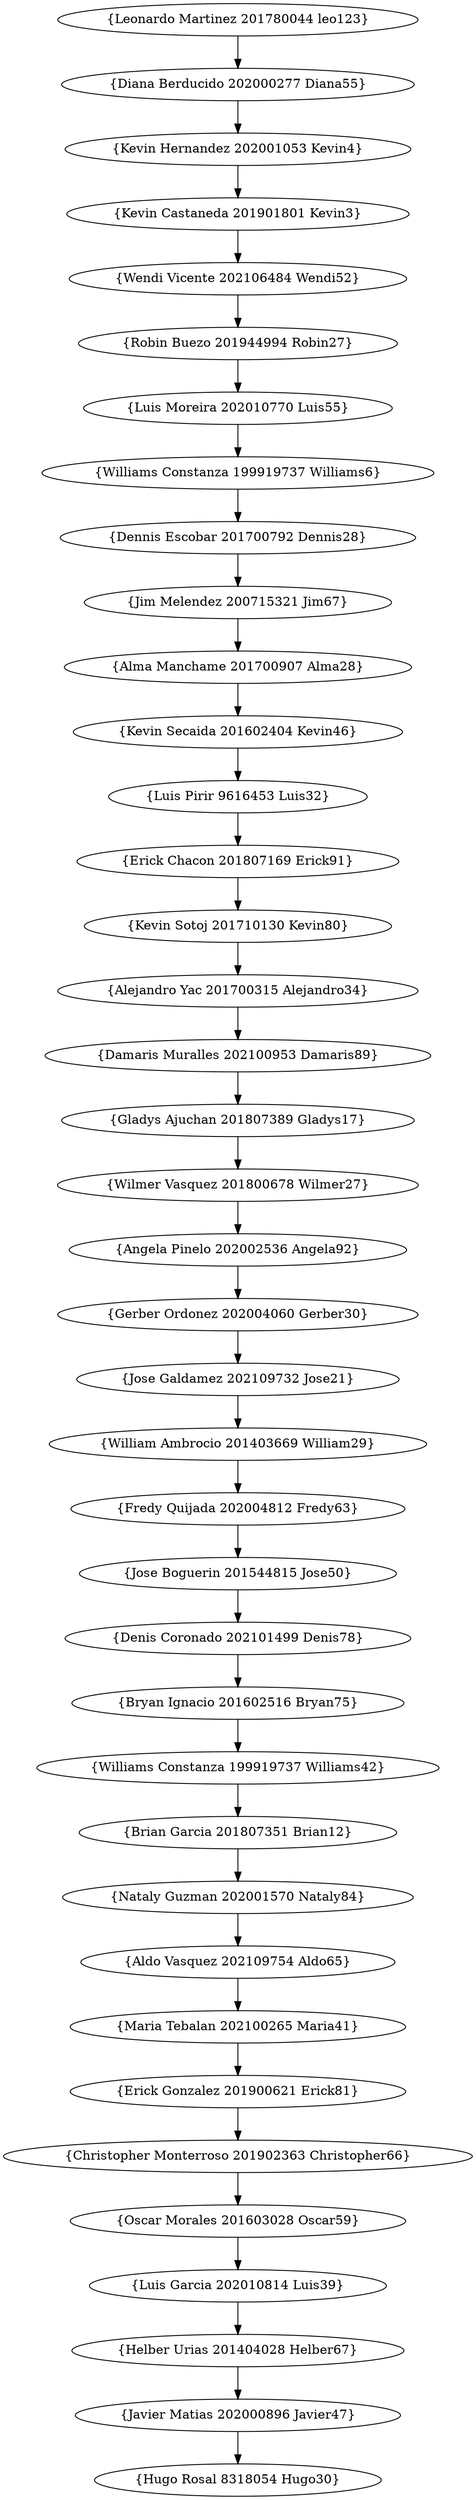 digraph {
    rankdir="TB";
    node0[label="{Leonardo Martinez 201780044 leo123}"];
    node1[label="{Diana Berducido 202000277 Diana55}"];
    node0 -> node1;
    node2[label="{Kevin Hernandez 202001053 Kevin4}"];
    node1 -> node2;
    node3[label="{Kevin Castaneda 201901801 Kevin3}"];
    node2 -> node3;
    node4[label="{Wendi Vicente 202106484 Wendi52}"];
    node3 -> node4;
    node5[label="{Robin Buezo 201944994 Robin27}"];
    node4 -> node5;
    node6[label="{Luis Moreira 202010770 Luis55}"];
    node5 -> node6;
    node7[label="{Williams Constanza 199919737 Williams6}"];
    node6 -> node7;
    node8[label="{Dennis Escobar 201700792 Dennis28}"];
    node7 -> node8;
    node9[label="{Jim Melendez 200715321 Jim67}"];
    node8 -> node9;
    node10[label="{Alma Manchame 201700907 Alma28}"];
    node9 -> node10;
    node11[label="{Kevin Secaida 201602404 Kevin46}"];
    node10 -> node11;
    node12[label="{Luis Pirir 9616453 Luis32}"];
    node11 -> node12;
    node13[label="{Erick Chacon 201807169 Erick91}"];
    node12 -> node13;
    node14[label="{Kevin Sotoj 201710130 Kevin80}"];
    node13 -> node14;
    node15[label="{Alejandro Yac 201700315 Alejandro34}"];
    node14 -> node15;
    node16[label="{Damaris Muralles 202100953 Damaris89}"];
    node15 -> node16;
    node17[label="{Gladys Ajuchan 201807389 Gladys17}"];
    node16 -> node17;
    node18[label="{Wilmer Vasquez 201800678 Wilmer27}"];
    node17 -> node18;
    node19[label="{Angela Pinelo 202002536 Angela92}"];
    node18 -> node19;
    node20[label="{Gerber Ordonez 202004060 Gerber30}"];
    node19 -> node20;
    node21[label="{Jose Galdamez 202109732 Jose21}"];
    node20 -> node21;
    node22[label="{William Ambrocio 201403669 William29}"];
    node21 -> node22;
    node23[label="{Fredy Quijada 202004812 Fredy63}"];
    node22 -> node23;
    node24[label="{Jose Boguerin 201544815 Jose50}"];
    node23 -> node24;
    node25[label="{Denis Coronado 202101499 Denis78}"];
    node24 -> node25;
    node26[label="{Bryan Ignacio 201602516 Bryan75}"];
    node25 -> node26;
    node27[label="{Williams Constanza 199919737 Williams42}"];
    node26 -> node27;
    node28[label="{Brian Garcia 201807351 Brian12}"];
    node27 -> node28;
    node29[label="{Nataly Guzman 202001570 Nataly84}"];
    node28 -> node29;
    node30[label="{Aldo Vasquez 202109754 Aldo65}"];
    node29 -> node30;
    node31[label="{Maria Tebalan 202100265 Maria41}"];
    node30 -> node31;
    node32[label="{Erick Gonzalez 201900621 Erick81}"];
    node31 -> node32;
    node33[label="{Christopher Monterroso 201902363 Christopher66}"];
    node32 -> node33;
    node34[label="{Oscar Morales 201603028 Oscar59}"];
    node33 -> node34;
    node35[label="{Luis Garcia 202010814 Luis39}"];
    node34 -> node35;
    node36[label="{Helber Urias 201404028 Helber67}"];
    node35 -> node36;
    node37[label="{Javier Matias 202000896 Javier47}"];
    node36 -> node37;
    node38[label="{Hugo Rosal 8318054 Hugo30}"];
    node37 -> node38;
}
